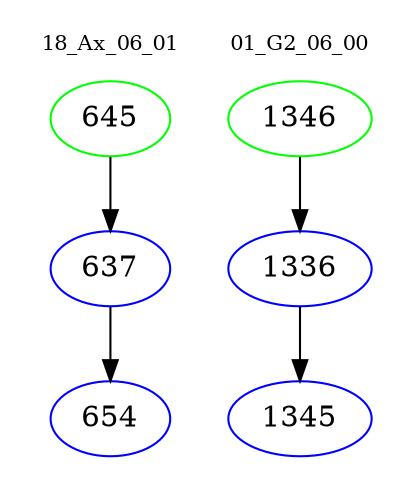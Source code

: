 digraph{
subgraph cluster_0 {
color = white
label = "18_Ax_06_01";
fontsize=10;
T0_645 [label="645", color="green"]
T0_645 -> T0_637 [color="black"]
T0_637 [label="637", color="blue"]
T0_637 -> T0_654 [color="black"]
T0_654 [label="654", color="blue"]
}
subgraph cluster_1 {
color = white
label = "01_G2_06_00";
fontsize=10;
T1_1346 [label="1346", color="green"]
T1_1346 -> T1_1336 [color="black"]
T1_1336 [label="1336", color="blue"]
T1_1336 -> T1_1345 [color="black"]
T1_1345 [label="1345", color="blue"]
}
}
